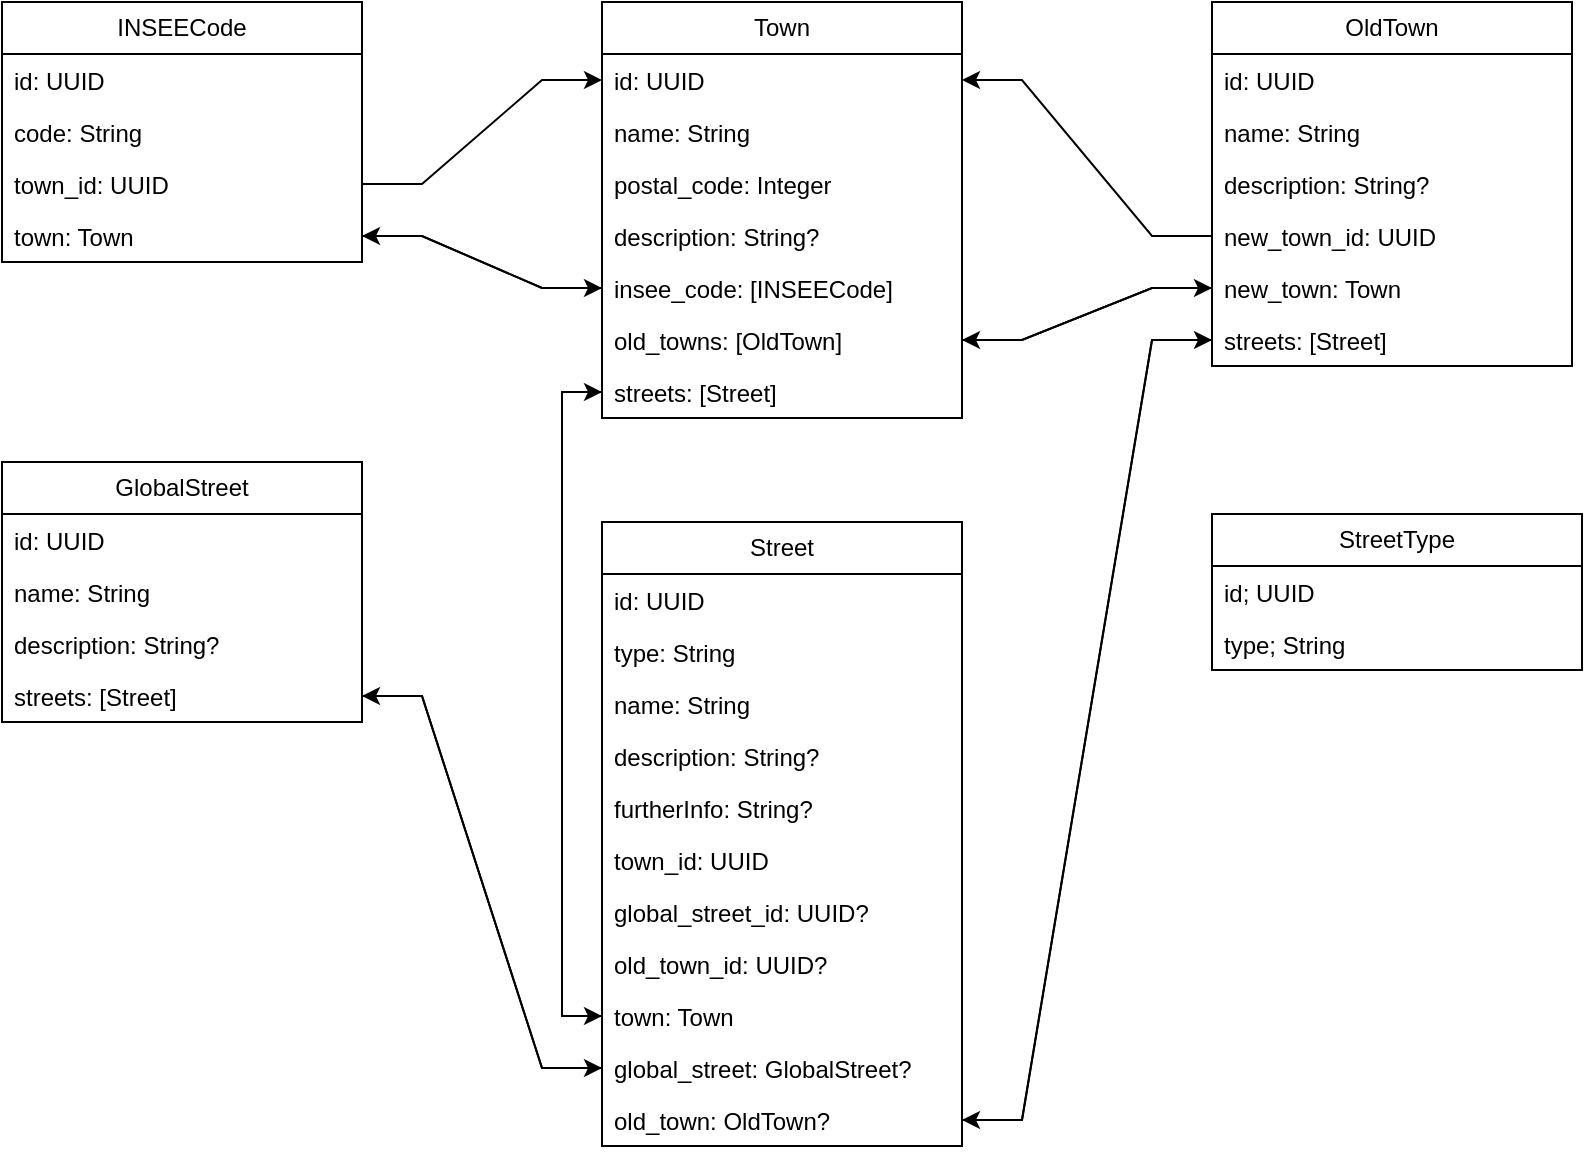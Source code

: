 <mxfile version="23.1.2" type="github">
  <diagram name="Page-1" id="B_HP-m-D-jCTQBiM8BDl">
    <mxGraphModel dx="714" dy="730" grid="1" gridSize="10" guides="1" tooltips="1" connect="1" arrows="1" fold="1" page="1" pageScale="1" pageWidth="850" pageHeight="1100" math="0" shadow="0">
      <root>
        <mxCell id="0" />
        <mxCell id="1" parent="0" />
        <mxCell id="iNCL48uJkAkAPlCLyMSf-1" value="Town" style="swimlane;fontStyle=0;childLayout=stackLayout;horizontal=1;startSize=26;fillColor=none;horizontalStack=0;resizeParent=1;resizeParentMax=0;resizeLast=0;collapsible=1;marginBottom=0;whiteSpace=wrap;html=1;" vertex="1" parent="1">
          <mxGeometry x="320" y="30" width="180" height="208" as="geometry" />
        </mxCell>
        <mxCell id="iNCL48uJkAkAPlCLyMSf-2" value="id: UUID" style="text;strokeColor=none;fillColor=none;align=left;verticalAlign=top;spacingLeft=4;spacingRight=4;overflow=hidden;rotatable=0;points=[[0,0.5],[1,0.5]];portConstraint=eastwest;whiteSpace=wrap;html=1;" vertex="1" parent="iNCL48uJkAkAPlCLyMSf-1">
          <mxGeometry y="26" width="180" height="26" as="geometry" />
        </mxCell>
        <mxCell id="iNCL48uJkAkAPlCLyMSf-3" value="name: String" style="text;strokeColor=none;fillColor=none;align=left;verticalAlign=top;spacingLeft=4;spacingRight=4;overflow=hidden;rotatable=0;points=[[0,0.5],[1,0.5]];portConstraint=eastwest;whiteSpace=wrap;html=1;" vertex="1" parent="iNCL48uJkAkAPlCLyMSf-1">
          <mxGeometry y="52" width="180" height="26" as="geometry" />
        </mxCell>
        <mxCell id="iNCL48uJkAkAPlCLyMSf-4" value="postal_code: Integer" style="text;strokeColor=none;fillColor=none;align=left;verticalAlign=top;spacingLeft=4;spacingRight=4;overflow=hidden;rotatable=0;points=[[0,0.5],[1,0.5]];portConstraint=eastwest;whiteSpace=wrap;html=1;" vertex="1" parent="iNCL48uJkAkAPlCLyMSf-1">
          <mxGeometry y="78" width="180" height="26" as="geometry" />
        </mxCell>
        <mxCell id="iNCL48uJkAkAPlCLyMSf-5" value="description: String?" style="text;strokeColor=none;fillColor=none;align=left;verticalAlign=top;spacingLeft=4;spacingRight=4;overflow=hidden;rotatable=0;points=[[0,0.5],[1,0.5]];portConstraint=eastwest;whiteSpace=wrap;html=1;" vertex="1" parent="iNCL48uJkAkAPlCLyMSf-1">
          <mxGeometry y="104" width="180" height="26" as="geometry" />
        </mxCell>
        <mxCell id="iNCL48uJkAkAPlCLyMSf-6" value="&lt;div&gt;insee_code: [INSEECode]&lt;/div&gt;" style="text;strokeColor=none;fillColor=none;align=left;verticalAlign=top;spacingLeft=4;spacingRight=4;overflow=hidden;rotatable=0;points=[[0,0.5],[1,0.5]];portConstraint=eastwest;whiteSpace=wrap;html=1;" vertex="1" parent="iNCL48uJkAkAPlCLyMSf-1">
          <mxGeometry y="130" width="180" height="26" as="geometry" />
        </mxCell>
        <mxCell id="iNCL48uJkAkAPlCLyMSf-8" value="old_towns: [OldTown]" style="text;strokeColor=none;fillColor=none;align=left;verticalAlign=top;spacingLeft=4;spacingRight=4;overflow=hidden;rotatable=0;points=[[0,0.5],[1,0.5]];portConstraint=eastwest;whiteSpace=wrap;html=1;" vertex="1" parent="iNCL48uJkAkAPlCLyMSf-1">
          <mxGeometry y="156" width="180" height="26" as="geometry" />
        </mxCell>
        <mxCell id="iNCL48uJkAkAPlCLyMSf-7" value="streets: [Street]" style="text;strokeColor=none;fillColor=none;align=left;verticalAlign=top;spacingLeft=4;spacingRight=4;overflow=hidden;rotatable=0;points=[[0,0.5],[1,0.5]];portConstraint=eastwest;whiteSpace=wrap;html=1;" vertex="1" parent="iNCL48uJkAkAPlCLyMSf-1">
          <mxGeometry y="182" width="180" height="26" as="geometry" />
        </mxCell>
        <mxCell id="iNCL48uJkAkAPlCLyMSf-9" value="OldTown" style="swimlane;fontStyle=0;childLayout=stackLayout;horizontal=1;startSize=26;fillColor=none;horizontalStack=0;resizeParent=1;resizeParentMax=0;resizeLast=0;collapsible=1;marginBottom=0;whiteSpace=wrap;html=1;" vertex="1" parent="1">
          <mxGeometry x="625" y="30" width="180" height="182" as="geometry" />
        </mxCell>
        <mxCell id="iNCL48uJkAkAPlCLyMSf-10" value="id: UUID" style="text;strokeColor=none;fillColor=none;align=left;verticalAlign=top;spacingLeft=4;spacingRight=4;overflow=hidden;rotatable=0;points=[[0,0.5],[1,0.5]];portConstraint=eastwest;whiteSpace=wrap;html=1;" vertex="1" parent="iNCL48uJkAkAPlCLyMSf-9">
          <mxGeometry y="26" width="180" height="26" as="geometry" />
        </mxCell>
        <mxCell id="iNCL48uJkAkAPlCLyMSf-11" value="name: String" style="text;strokeColor=none;fillColor=none;align=left;verticalAlign=top;spacingLeft=4;spacingRight=4;overflow=hidden;rotatable=0;points=[[0,0.5],[1,0.5]];portConstraint=eastwest;whiteSpace=wrap;html=1;" vertex="1" parent="iNCL48uJkAkAPlCLyMSf-9">
          <mxGeometry y="52" width="180" height="26" as="geometry" />
        </mxCell>
        <mxCell id="iNCL48uJkAkAPlCLyMSf-13" value="description: String?" style="text;strokeColor=none;fillColor=none;align=left;verticalAlign=top;spacingLeft=4;spacingRight=4;overflow=hidden;rotatable=0;points=[[0,0.5],[1,0.5]];portConstraint=eastwest;whiteSpace=wrap;html=1;" vertex="1" parent="iNCL48uJkAkAPlCLyMSf-9">
          <mxGeometry y="78" width="180" height="26" as="geometry" />
        </mxCell>
        <mxCell id="iNCL48uJkAkAPlCLyMSf-14" value="new_town_id: UUID" style="text;strokeColor=none;fillColor=none;align=left;verticalAlign=top;spacingLeft=4;spacingRight=4;overflow=hidden;rotatable=0;points=[[0,0.5],[1,0.5]];portConstraint=eastwest;whiteSpace=wrap;html=1;" vertex="1" parent="iNCL48uJkAkAPlCLyMSf-9">
          <mxGeometry y="104" width="180" height="26" as="geometry" />
        </mxCell>
        <mxCell id="iNCL48uJkAkAPlCLyMSf-15" value="new_town: Town" style="text;strokeColor=none;fillColor=none;align=left;verticalAlign=top;spacingLeft=4;spacingRight=4;overflow=hidden;rotatable=0;points=[[0,0.5],[1,0.5]];portConstraint=eastwest;whiteSpace=wrap;html=1;" vertex="1" parent="iNCL48uJkAkAPlCLyMSf-9">
          <mxGeometry y="130" width="180" height="26" as="geometry" />
        </mxCell>
        <mxCell id="iNCL48uJkAkAPlCLyMSf-16" value="streets: [Street]" style="text;strokeColor=none;fillColor=none;align=left;verticalAlign=top;spacingLeft=4;spacingRight=4;overflow=hidden;rotatable=0;points=[[0,0.5],[1,0.5]];portConstraint=eastwest;whiteSpace=wrap;html=1;" vertex="1" parent="iNCL48uJkAkAPlCLyMSf-9">
          <mxGeometry y="156" width="180" height="26" as="geometry" />
        </mxCell>
        <mxCell id="iNCL48uJkAkAPlCLyMSf-18" style="edgeStyle=entityRelationEdgeStyle;rounded=0;orthogonalLoop=1;jettySize=auto;html=1;exitX=0;exitY=0.5;exitDx=0;exitDy=0;entryX=1;entryY=0.5;entryDx=0;entryDy=0;elbow=vertical;" edge="1" parent="1" source="iNCL48uJkAkAPlCLyMSf-14" target="iNCL48uJkAkAPlCLyMSf-2">
          <mxGeometry relative="1" as="geometry" />
        </mxCell>
        <mxCell id="iNCL48uJkAkAPlCLyMSf-19" style="edgeStyle=entityRelationEdgeStyle;rounded=0;orthogonalLoop=1;jettySize=auto;html=1;exitX=1;exitY=0.5;exitDx=0;exitDy=0;entryX=0;entryY=0.5;entryDx=0;entryDy=0;" edge="1" parent="1" source="iNCL48uJkAkAPlCLyMSf-8" target="iNCL48uJkAkAPlCLyMSf-15">
          <mxGeometry relative="1" as="geometry" />
        </mxCell>
        <mxCell id="iNCL48uJkAkAPlCLyMSf-20" style="edgeStyle=entityRelationEdgeStyle;rounded=0;orthogonalLoop=1;jettySize=auto;html=1;exitX=0;exitY=0.5;exitDx=0;exitDy=0;entryX=1;entryY=0.5;entryDx=0;entryDy=0;" edge="1" parent="1" source="iNCL48uJkAkAPlCLyMSf-15" target="iNCL48uJkAkAPlCLyMSf-8">
          <mxGeometry relative="1" as="geometry" />
        </mxCell>
        <mxCell id="iNCL48uJkAkAPlCLyMSf-21" value="INSEECode" style="swimlane;fontStyle=0;childLayout=stackLayout;horizontal=1;startSize=26;fillColor=none;horizontalStack=0;resizeParent=1;resizeParentMax=0;resizeLast=0;collapsible=1;marginBottom=0;whiteSpace=wrap;html=1;" vertex="1" parent="1">
          <mxGeometry x="20" y="30" width="180" height="130" as="geometry" />
        </mxCell>
        <mxCell id="iNCL48uJkAkAPlCLyMSf-22" value="id: UUID" style="text;strokeColor=none;fillColor=none;align=left;verticalAlign=top;spacingLeft=4;spacingRight=4;overflow=hidden;rotatable=0;points=[[0,0.5],[1,0.5]];portConstraint=eastwest;whiteSpace=wrap;html=1;" vertex="1" parent="iNCL48uJkAkAPlCLyMSf-21">
          <mxGeometry y="26" width="180" height="26" as="geometry" />
        </mxCell>
        <mxCell id="iNCL48uJkAkAPlCLyMSf-23" value="code: String" style="text;strokeColor=none;fillColor=none;align=left;verticalAlign=top;spacingLeft=4;spacingRight=4;overflow=hidden;rotatable=0;points=[[0,0.5],[1,0.5]];portConstraint=eastwest;whiteSpace=wrap;html=1;" vertex="1" parent="iNCL48uJkAkAPlCLyMSf-21">
          <mxGeometry y="52" width="180" height="26" as="geometry" />
        </mxCell>
        <mxCell id="iNCL48uJkAkAPlCLyMSf-24" value="town_id: UUID" style="text;strokeColor=none;fillColor=none;align=left;verticalAlign=top;spacingLeft=4;spacingRight=4;overflow=hidden;rotatable=0;points=[[0,0.5],[1,0.5]];portConstraint=eastwest;whiteSpace=wrap;html=1;" vertex="1" parent="iNCL48uJkAkAPlCLyMSf-21">
          <mxGeometry y="78" width="180" height="26" as="geometry" />
        </mxCell>
        <mxCell id="iNCL48uJkAkAPlCLyMSf-26" value="&lt;div&gt;town: Town&lt;/div&gt;" style="text;strokeColor=none;fillColor=none;align=left;verticalAlign=top;spacingLeft=4;spacingRight=4;overflow=hidden;rotatable=0;points=[[0,0.5],[1,0.5]];portConstraint=eastwest;whiteSpace=wrap;html=1;" vertex="1" parent="iNCL48uJkAkAPlCLyMSf-21">
          <mxGeometry y="104" width="180" height="26" as="geometry" />
        </mxCell>
        <mxCell id="iNCL48uJkAkAPlCLyMSf-29" style="edgeStyle=entityRelationEdgeStyle;rounded=0;orthogonalLoop=1;jettySize=auto;html=1;exitX=1;exitY=0.5;exitDx=0;exitDy=0;entryX=0;entryY=0.5;entryDx=0;entryDy=0;" edge="1" parent="1" source="iNCL48uJkAkAPlCLyMSf-24" target="iNCL48uJkAkAPlCLyMSf-2">
          <mxGeometry relative="1" as="geometry" />
        </mxCell>
        <mxCell id="iNCL48uJkAkAPlCLyMSf-32" value="GlobalStreet" style="swimlane;fontStyle=0;childLayout=stackLayout;horizontal=1;startSize=26;fillColor=none;horizontalStack=0;resizeParent=1;resizeParentMax=0;resizeLast=0;collapsible=1;marginBottom=0;whiteSpace=wrap;html=1;" vertex="1" parent="1">
          <mxGeometry x="20" y="260" width="180" height="130" as="geometry" />
        </mxCell>
        <mxCell id="iNCL48uJkAkAPlCLyMSf-33" value="id: UUID" style="text;strokeColor=none;fillColor=none;align=left;verticalAlign=top;spacingLeft=4;spacingRight=4;overflow=hidden;rotatable=0;points=[[0,0.5],[1,0.5]];portConstraint=eastwest;whiteSpace=wrap;html=1;" vertex="1" parent="iNCL48uJkAkAPlCLyMSf-32">
          <mxGeometry y="26" width="180" height="26" as="geometry" />
        </mxCell>
        <mxCell id="iNCL48uJkAkAPlCLyMSf-34" value="name: String" style="text;strokeColor=none;fillColor=none;align=left;verticalAlign=top;spacingLeft=4;spacingRight=4;overflow=hidden;rotatable=0;points=[[0,0.5],[1,0.5]];portConstraint=eastwest;whiteSpace=wrap;html=1;" vertex="1" parent="iNCL48uJkAkAPlCLyMSf-32">
          <mxGeometry y="52" width="180" height="26" as="geometry" />
        </mxCell>
        <mxCell id="iNCL48uJkAkAPlCLyMSf-35" value="description: String?" style="text;strokeColor=none;fillColor=none;align=left;verticalAlign=top;spacingLeft=4;spacingRight=4;overflow=hidden;rotatable=0;points=[[0,0.5],[1,0.5]];portConstraint=eastwest;whiteSpace=wrap;html=1;" vertex="1" parent="iNCL48uJkAkAPlCLyMSf-32">
          <mxGeometry y="78" width="180" height="26" as="geometry" />
        </mxCell>
        <mxCell id="iNCL48uJkAkAPlCLyMSf-39" value="streets: [Street]" style="text;strokeColor=none;fillColor=none;align=left;verticalAlign=top;spacingLeft=4;spacingRight=4;overflow=hidden;rotatable=0;points=[[0,0.5],[1,0.5]];portConstraint=eastwest;whiteSpace=wrap;html=1;" vertex="1" parent="iNCL48uJkAkAPlCLyMSf-32">
          <mxGeometry y="104" width="180" height="26" as="geometry" />
        </mxCell>
        <mxCell id="iNCL48uJkAkAPlCLyMSf-40" style="edgeStyle=entityRelationEdgeStyle;rounded=0;orthogonalLoop=1;jettySize=auto;html=1;exitX=1;exitY=0.5;exitDx=0;exitDy=0;entryX=0;entryY=0.5;entryDx=0;entryDy=0;" edge="1" parent="1" source="iNCL48uJkAkAPlCLyMSf-26" target="iNCL48uJkAkAPlCLyMSf-6">
          <mxGeometry relative="1" as="geometry" />
        </mxCell>
        <mxCell id="iNCL48uJkAkAPlCLyMSf-41" style="edgeStyle=entityRelationEdgeStyle;rounded=0;orthogonalLoop=1;jettySize=auto;html=1;exitX=0;exitY=0.5;exitDx=0;exitDy=0;entryX=1;entryY=0.5;entryDx=0;entryDy=0;" edge="1" parent="1" source="iNCL48uJkAkAPlCLyMSf-6" target="iNCL48uJkAkAPlCLyMSf-26">
          <mxGeometry relative="1" as="geometry" />
        </mxCell>
        <mxCell id="iNCL48uJkAkAPlCLyMSf-42" value="Street" style="swimlane;fontStyle=0;childLayout=stackLayout;horizontal=1;startSize=26;fillColor=none;horizontalStack=0;resizeParent=1;resizeParentMax=0;resizeLast=0;collapsible=1;marginBottom=0;whiteSpace=wrap;html=1;" vertex="1" parent="1">
          <mxGeometry x="320" y="290" width="180" height="312" as="geometry" />
        </mxCell>
        <mxCell id="iNCL48uJkAkAPlCLyMSf-43" value="id: UUID" style="text;strokeColor=none;fillColor=none;align=left;verticalAlign=top;spacingLeft=4;spacingRight=4;overflow=hidden;rotatable=0;points=[[0,0.5],[1,0.5]];portConstraint=eastwest;whiteSpace=wrap;html=1;" vertex="1" parent="iNCL48uJkAkAPlCLyMSf-42">
          <mxGeometry y="26" width="180" height="26" as="geometry" />
        </mxCell>
        <mxCell id="iNCL48uJkAkAPlCLyMSf-45" value="type: String" style="text;strokeColor=none;fillColor=none;align=left;verticalAlign=top;spacingLeft=4;spacingRight=4;overflow=hidden;rotatable=0;points=[[0,0.5],[1,0.5]];portConstraint=eastwest;whiteSpace=wrap;html=1;" vertex="1" parent="iNCL48uJkAkAPlCLyMSf-42">
          <mxGeometry y="52" width="180" height="26" as="geometry" />
        </mxCell>
        <mxCell id="iNCL48uJkAkAPlCLyMSf-44" value="name: String" style="text;strokeColor=none;fillColor=none;align=left;verticalAlign=top;spacingLeft=4;spacingRight=4;overflow=hidden;rotatable=0;points=[[0,0.5],[1,0.5]];portConstraint=eastwest;whiteSpace=wrap;html=1;" vertex="1" parent="iNCL48uJkAkAPlCLyMSf-42">
          <mxGeometry y="78" width="180" height="26" as="geometry" />
        </mxCell>
        <mxCell id="iNCL48uJkAkAPlCLyMSf-46" value="description: String?" style="text;strokeColor=none;fillColor=none;align=left;verticalAlign=top;spacingLeft=4;spacingRight=4;overflow=hidden;rotatable=0;points=[[0,0.5],[1,0.5]];portConstraint=eastwest;whiteSpace=wrap;html=1;" vertex="1" parent="iNCL48uJkAkAPlCLyMSf-42">
          <mxGeometry y="104" width="180" height="26" as="geometry" />
        </mxCell>
        <mxCell id="iNCL48uJkAkAPlCLyMSf-47" value="furtherInfo: String?" style="text;strokeColor=none;fillColor=none;align=left;verticalAlign=top;spacingLeft=4;spacingRight=4;overflow=hidden;rotatable=0;points=[[0,0.5],[1,0.5]];portConstraint=eastwest;whiteSpace=wrap;html=1;" vertex="1" parent="iNCL48uJkAkAPlCLyMSf-42">
          <mxGeometry y="130" width="180" height="26" as="geometry" />
        </mxCell>
        <mxCell id="iNCL48uJkAkAPlCLyMSf-48" value="town_id: UUID" style="text;strokeColor=none;fillColor=none;align=left;verticalAlign=top;spacingLeft=4;spacingRight=4;overflow=hidden;rotatable=0;points=[[0,0.5],[1,0.5]];portConstraint=eastwest;whiteSpace=wrap;html=1;" vertex="1" parent="iNCL48uJkAkAPlCLyMSf-42">
          <mxGeometry y="156" width="180" height="26" as="geometry" />
        </mxCell>
        <mxCell id="iNCL48uJkAkAPlCLyMSf-49" value="global_street_id: UUID?" style="text;strokeColor=none;fillColor=none;align=left;verticalAlign=top;spacingLeft=4;spacingRight=4;overflow=hidden;rotatable=0;points=[[0,0.5],[1,0.5]];portConstraint=eastwest;whiteSpace=wrap;html=1;" vertex="1" parent="iNCL48uJkAkAPlCLyMSf-42">
          <mxGeometry y="182" width="180" height="26" as="geometry" />
        </mxCell>
        <mxCell id="iNCL48uJkAkAPlCLyMSf-50" value="old_town_id: UUID?" style="text;strokeColor=none;fillColor=none;align=left;verticalAlign=top;spacingLeft=4;spacingRight=4;overflow=hidden;rotatable=0;points=[[0,0.5],[1,0.5]];portConstraint=eastwest;whiteSpace=wrap;html=1;" vertex="1" parent="iNCL48uJkAkAPlCLyMSf-42">
          <mxGeometry y="208" width="180" height="26" as="geometry" />
        </mxCell>
        <mxCell id="iNCL48uJkAkAPlCLyMSf-51" value="town: Town" style="text;strokeColor=none;fillColor=none;align=left;verticalAlign=top;spacingLeft=4;spacingRight=4;overflow=hidden;rotatable=0;points=[[0,0.5],[1,0.5]];portConstraint=eastwest;whiteSpace=wrap;html=1;" vertex="1" parent="iNCL48uJkAkAPlCLyMSf-42">
          <mxGeometry y="234" width="180" height="26" as="geometry" />
        </mxCell>
        <mxCell id="iNCL48uJkAkAPlCLyMSf-52" value="global_street: GlobalStreet?" style="text;strokeColor=none;fillColor=none;align=left;verticalAlign=top;spacingLeft=4;spacingRight=4;overflow=hidden;rotatable=0;points=[[0,0.5],[1,0.5]];portConstraint=eastwest;whiteSpace=wrap;html=1;" vertex="1" parent="iNCL48uJkAkAPlCLyMSf-42">
          <mxGeometry y="260" width="180" height="26" as="geometry" />
        </mxCell>
        <mxCell id="iNCL48uJkAkAPlCLyMSf-53" value="old_town: OldTown?" style="text;strokeColor=none;fillColor=none;align=left;verticalAlign=top;spacingLeft=4;spacingRight=4;overflow=hidden;rotatable=0;points=[[0,0.5],[1,0.5]];portConstraint=eastwest;whiteSpace=wrap;html=1;" vertex="1" parent="iNCL48uJkAkAPlCLyMSf-42">
          <mxGeometry y="286" width="180" height="26" as="geometry" />
        </mxCell>
        <mxCell id="iNCL48uJkAkAPlCLyMSf-54" style="edgeStyle=entityRelationEdgeStyle;rounded=0;orthogonalLoop=1;jettySize=auto;html=1;exitX=0;exitY=0.5;exitDx=0;exitDy=0;" edge="1" parent="1" source="iNCL48uJkAkAPlCLyMSf-52" target="iNCL48uJkAkAPlCLyMSf-39">
          <mxGeometry relative="1" as="geometry" />
        </mxCell>
        <mxCell id="iNCL48uJkAkAPlCLyMSf-55" style="edgeStyle=entityRelationEdgeStyle;rounded=0;orthogonalLoop=1;jettySize=auto;html=1;exitX=1;exitY=0.5;exitDx=0;exitDy=0;entryX=0;entryY=0.5;entryDx=0;entryDy=0;" edge="1" parent="1" source="iNCL48uJkAkAPlCLyMSf-39" target="iNCL48uJkAkAPlCLyMSf-52">
          <mxGeometry relative="1" as="geometry" />
        </mxCell>
        <mxCell id="iNCL48uJkAkAPlCLyMSf-56" style="edgeStyle=orthogonalEdgeStyle;rounded=0;orthogonalLoop=1;jettySize=auto;html=1;exitX=0;exitY=0.5;exitDx=0;exitDy=0;entryX=0;entryY=0.5;entryDx=0;entryDy=0;" edge="1" parent="1" source="iNCL48uJkAkAPlCLyMSf-51" target="iNCL48uJkAkAPlCLyMSf-7">
          <mxGeometry relative="1" as="geometry" />
        </mxCell>
        <mxCell id="iNCL48uJkAkAPlCLyMSf-57" style="edgeStyle=orthogonalEdgeStyle;rounded=0;orthogonalLoop=1;jettySize=auto;html=1;exitX=0;exitY=0.5;exitDx=0;exitDy=0;entryX=0;entryY=0.5;entryDx=0;entryDy=0;" edge="1" parent="1" source="iNCL48uJkAkAPlCLyMSf-7" target="iNCL48uJkAkAPlCLyMSf-51">
          <mxGeometry relative="1" as="geometry" />
        </mxCell>
        <mxCell id="iNCL48uJkAkAPlCLyMSf-58" style="edgeStyle=entityRelationEdgeStyle;rounded=0;orthogonalLoop=1;jettySize=auto;html=1;exitX=1;exitY=0.5;exitDx=0;exitDy=0;entryX=0;entryY=0.5;entryDx=0;entryDy=0;" edge="1" parent="1" source="iNCL48uJkAkAPlCLyMSf-53" target="iNCL48uJkAkAPlCLyMSf-16">
          <mxGeometry relative="1" as="geometry" />
        </mxCell>
        <mxCell id="iNCL48uJkAkAPlCLyMSf-59" style="edgeStyle=entityRelationEdgeStyle;rounded=0;orthogonalLoop=1;jettySize=auto;html=1;exitX=0;exitY=0.5;exitDx=0;exitDy=0;entryX=1;entryY=0.5;entryDx=0;entryDy=0;" edge="1" parent="1" source="iNCL48uJkAkAPlCLyMSf-16" target="iNCL48uJkAkAPlCLyMSf-53">
          <mxGeometry relative="1" as="geometry" />
        </mxCell>
        <mxCell id="iNCL48uJkAkAPlCLyMSf-60" value="StreetType" style="swimlane;fontStyle=0;childLayout=stackLayout;horizontal=1;startSize=26;fillColor=none;horizontalStack=0;resizeParent=1;resizeParentMax=0;resizeLast=0;collapsible=1;marginBottom=0;whiteSpace=wrap;html=1;" vertex="1" parent="1">
          <mxGeometry x="625" y="286" width="185" height="78" as="geometry" />
        </mxCell>
        <mxCell id="iNCL48uJkAkAPlCLyMSf-61" value="id; UUID" style="text;strokeColor=none;fillColor=none;align=left;verticalAlign=top;spacingLeft=4;spacingRight=4;overflow=hidden;rotatable=0;points=[[0,0.5],[1,0.5]];portConstraint=eastwest;whiteSpace=wrap;html=1;" vertex="1" parent="iNCL48uJkAkAPlCLyMSf-60">
          <mxGeometry y="26" width="185" height="26" as="geometry" />
        </mxCell>
        <mxCell id="iNCL48uJkAkAPlCLyMSf-62" value="type; String" style="text;strokeColor=none;fillColor=none;align=left;verticalAlign=top;spacingLeft=4;spacingRight=4;overflow=hidden;rotatable=0;points=[[0,0.5],[1,0.5]];portConstraint=eastwest;whiteSpace=wrap;html=1;" vertex="1" parent="iNCL48uJkAkAPlCLyMSf-60">
          <mxGeometry y="52" width="185" height="26" as="geometry" />
        </mxCell>
      </root>
    </mxGraphModel>
  </diagram>
</mxfile>
